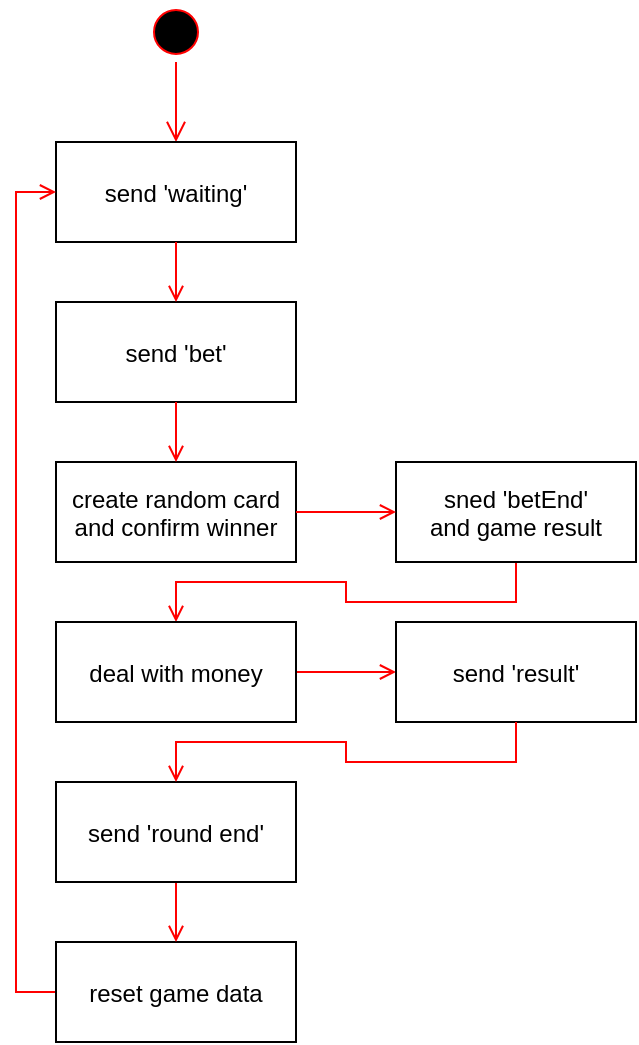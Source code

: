 <mxfile version="12.1.9" type="device" pages="1"><diagram name="Page-1" id="e7e014a7-5840-1c2e-5031-d8a46d1fe8dd"><mxGraphModel dx="1205" dy="628" grid="1" gridSize="10" guides="1" tooltips="1" connect="1" arrows="1" fold="1" page="1" pageScale="1" pageWidth="1169" pageHeight="826" background="#ffffff" math="0" shadow="0"><root><mxCell id="0"/><mxCell id="1" parent="0"/><mxCell id="5" value="" style="ellipse;shape=startState;fillColor=#000000;strokeColor=#ff0000;" parent="1" vertex="1"><mxGeometry x="165" y="130" width="30" height="30" as="geometry"/></mxCell><mxCell id="6" value="" style="edgeStyle=orthogonalEdgeStyle;elbow=horizontal;verticalAlign=bottom;endArrow=open;endSize=8;strokeColor=#FF0000;endFill=1;rounded=0" parent="1" source="5" target="7" edge="1"><mxGeometry x="160" y="130" as="geometry"><mxPoint x="175" y="200" as="targetPoint"/><mxPoint x="175" y="160" as="sourcePoint"/></mxGeometry></mxCell><mxCell id="7" value="send 'waiting'" style="" parent="1" vertex="1"><mxGeometry x="120" y="200" width="120" height="50" as="geometry"/></mxCell><mxCell id="8" value="send 'bet'" style="" parent="1" vertex="1"><mxGeometry x="120" y="280" width="120" height="50" as="geometry"/></mxCell><mxCell id="9" value="" style="endArrow=open;strokeColor=#FF0000;endFill=1;rounded=0;edgeStyle=orthogonalEdgeStyle;" parent="1" source="7" target="8" edge="1"><mxGeometry relative="1" as="geometry"/></mxCell><mxCell id="68vxUjii-C8h4Hem4oj--44" value="" style="edgeStyle=orthogonalEdgeStyle;rounded=0;orthogonalLoop=1;jettySize=auto;html=1;endArrow=open;endFill=1;strokeColor=#FF0000;exitX=0.5;exitY=1;exitDx=0;exitDy=0;" edge="1" parent="1" source="68vxUjii-C8h4Hem4oj--79" target="68vxUjii-C8h4Hem4oj--43"><mxGeometry relative="1" as="geometry"/></mxCell><mxCell id="10" value="create random card&#10;and confirm winner" style="" parent="1" vertex="1"><mxGeometry x="120" y="360" width="120" height="50" as="geometry"/></mxCell><mxCell id="68vxUjii-C8h4Hem4oj--46" value="" style="rounded=0;orthogonalLoop=1;jettySize=auto;html=1;endArrow=open;endFill=1;strokeColor=#FF0000;edgeStyle=orthogonalEdgeStyle;" edge="1" parent="1" source="68vxUjii-C8h4Hem4oj--43" target="68vxUjii-C8h4Hem4oj--81"><mxGeometry relative="1" as="geometry"><mxPoint x="175" y="630" as="targetPoint"/></mxGeometry></mxCell><mxCell id="68vxUjii-C8h4Hem4oj--43" value="deal with money" style="" vertex="1" parent="1"><mxGeometry x="120" y="440" width="120" height="50" as="geometry"/></mxCell><mxCell id="68vxUjii-C8h4Hem4oj--78" style="edgeStyle=orthogonalEdgeStyle;rounded=0;orthogonalLoop=1;jettySize=auto;html=1;exitX=0;exitY=0.5;exitDx=0;exitDy=0;entryX=0;entryY=0.5;entryDx=0;entryDy=0;endArrow=open;endFill=1;strokeColor=#FF0000;" edge="1" parent="1" source="68vxUjii-C8h4Hem4oj--45" target="7"><mxGeometry relative="1" as="geometry"/></mxCell><mxCell id="68vxUjii-C8h4Hem4oj--45" value="reset game data" style="" vertex="1" parent="1"><mxGeometry x="120" y="600" width="120" height="50" as="geometry"/></mxCell><mxCell id="11" value="" style="endArrow=open;strokeColor=#FF0000;endFill=1;rounded=0;edgeStyle=orthogonalEdgeStyle;" parent="1" source="8" target="10" edge="1"><mxGeometry relative="1" as="geometry"/></mxCell><mxCell id="68vxUjii-C8h4Hem4oj--79" value="sned 'betEnd'&#10;and game result" style="" vertex="1" parent="1"><mxGeometry x="290" y="360" width="120" height="50" as="geometry"/></mxCell><mxCell id="68vxUjii-C8h4Hem4oj--80" value="" style="edgeStyle=orthogonalEdgeStyle;rounded=0;orthogonalLoop=1;jettySize=auto;html=1;endArrow=open;endFill=1;strokeColor=#FF0000;exitX=1;exitY=0.5;exitDx=0;exitDy=0;" edge="1" parent="1" source="10" target="68vxUjii-C8h4Hem4oj--79"><mxGeometry relative="1" as="geometry"><mxPoint x="180" y="410" as="sourcePoint"/><mxPoint x="370" y="430" as="targetPoint"/><Array as="points"><mxPoint x="360" y="385"/></Array></mxGeometry></mxCell><mxCell id="68vxUjii-C8h4Hem4oj--82" style="edgeStyle=orthogonalEdgeStyle;rounded=0;orthogonalLoop=1;jettySize=auto;html=1;exitX=0.5;exitY=1;exitDx=0;exitDy=0;entryX=0.5;entryY=0;entryDx=0;entryDy=0;endArrow=open;endFill=1;strokeColor=#FF0000;" edge="1" parent="1" source="68vxUjii-C8h4Hem4oj--83" target="68vxUjii-C8h4Hem4oj--45"><mxGeometry relative="1" as="geometry"/></mxCell><mxCell id="68vxUjii-C8h4Hem4oj--81" value="send 'result'" style="" vertex="1" parent="1"><mxGeometry x="290" y="440" width="120" height="50" as="geometry"/></mxCell><mxCell id="68vxUjii-C8h4Hem4oj--83" value="send 'round end'" style="" vertex="1" parent="1"><mxGeometry x="120" y="520" width="120" height="50" as="geometry"/></mxCell><mxCell id="68vxUjii-C8h4Hem4oj--84" style="edgeStyle=orthogonalEdgeStyle;rounded=0;orthogonalLoop=1;jettySize=auto;html=1;exitX=0.5;exitY=1;exitDx=0;exitDy=0;entryX=0.5;entryY=0;entryDx=0;entryDy=0;endArrow=open;endFill=1;strokeColor=#FF0000;" edge="1" parent="1" source="68vxUjii-C8h4Hem4oj--81" target="68vxUjii-C8h4Hem4oj--83"><mxGeometry relative="1" as="geometry"><mxPoint x="350" y="490" as="sourcePoint"/><mxPoint x="180" y="630" as="targetPoint"/></mxGeometry></mxCell><mxCell id="68vxUjii-C8h4Hem4oj--98" style="edgeStyle=orthogonalEdgeStyle;rounded=0;orthogonalLoop=1;jettySize=auto;html=1;exitX=0.25;exitY=0;exitDx=0;exitDy=0;entryX=0;entryY=0;entryDx=0;entryDy=0;endArrow=open;endFill=1;strokeColor=#FF0000;elbow=vertical;curved=1;" edge="1" parent="1" target="68vxUjii-C8h4Hem4oj--88"><mxGeometry relative="1" as="geometry"><mxPoint x="419.907" y="229.953" as="sourcePoint"/></mxGeometry></mxCell><mxCell id="68vxUjii-C8h4Hem4oj--99" style="edgeStyle=orthogonalEdgeStyle;rounded=0;orthogonalLoop=1;jettySize=auto;html=1;exitX=0.5;exitY=0;exitDx=0;exitDy=0;entryX=0.5;entryY=0;entryDx=0;entryDy=0;endArrow=open;endFill=1;strokeColor=#FF0000;elbow=vertical;curved=1;" edge="1" parent="1" target="68vxUjii-C8h4Hem4oj--88"><mxGeometry relative="1" as="geometry"><mxPoint x="429.907" y="229.953" as="sourcePoint"/></mxGeometry></mxCell><mxCell id="68vxUjii-C8h4Hem4oj--100" style="edgeStyle=orthogonalEdgeStyle;rounded=0;orthogonalLoop=1;jettySize=auto;html=1;exitX=0.75;exitY=0;exitDx=0;exitDy=0;entryX=1;entryY=0;entryDx=0;entryDy=0;endArrow=open;endFill=1;strokeColor=#FF0000;elbow=vertical;curved=1;" edge="1" parent="1" target="68vxUjii-C8h4Hem4oj--88"><mxGeometry relative="1" as="geometry"><mxPoint x="439.907" y="229.953" as="sourcePoint"/></mxGeometry></mxCell><mxCell id="68vxUjii-C8h4Hem4oj--113" style="edgeStyle=orthogonalEdgeStyle;curved=1;rounded=0;orthogonalLoop=1;jettySize=auto;html=1;exitX=0;exitY=0.5;exitDx=0;exitDy=0;entryX=0;entryY=0.5;entryDx=0;entryDy=0;dashed=1;endArrow=open;endFill=1;strokeColor=#FF0000;" edge="1" parent="1" source="68vxUjii-C8h4Hem4oj--107"><mxGeometry relative="1" as="geometry"><mxPoint x="469.907" y="315.07" as="targetPoint"/></mxGeometry></mxCell></root></mxGraphModel></diagram></mxfile>